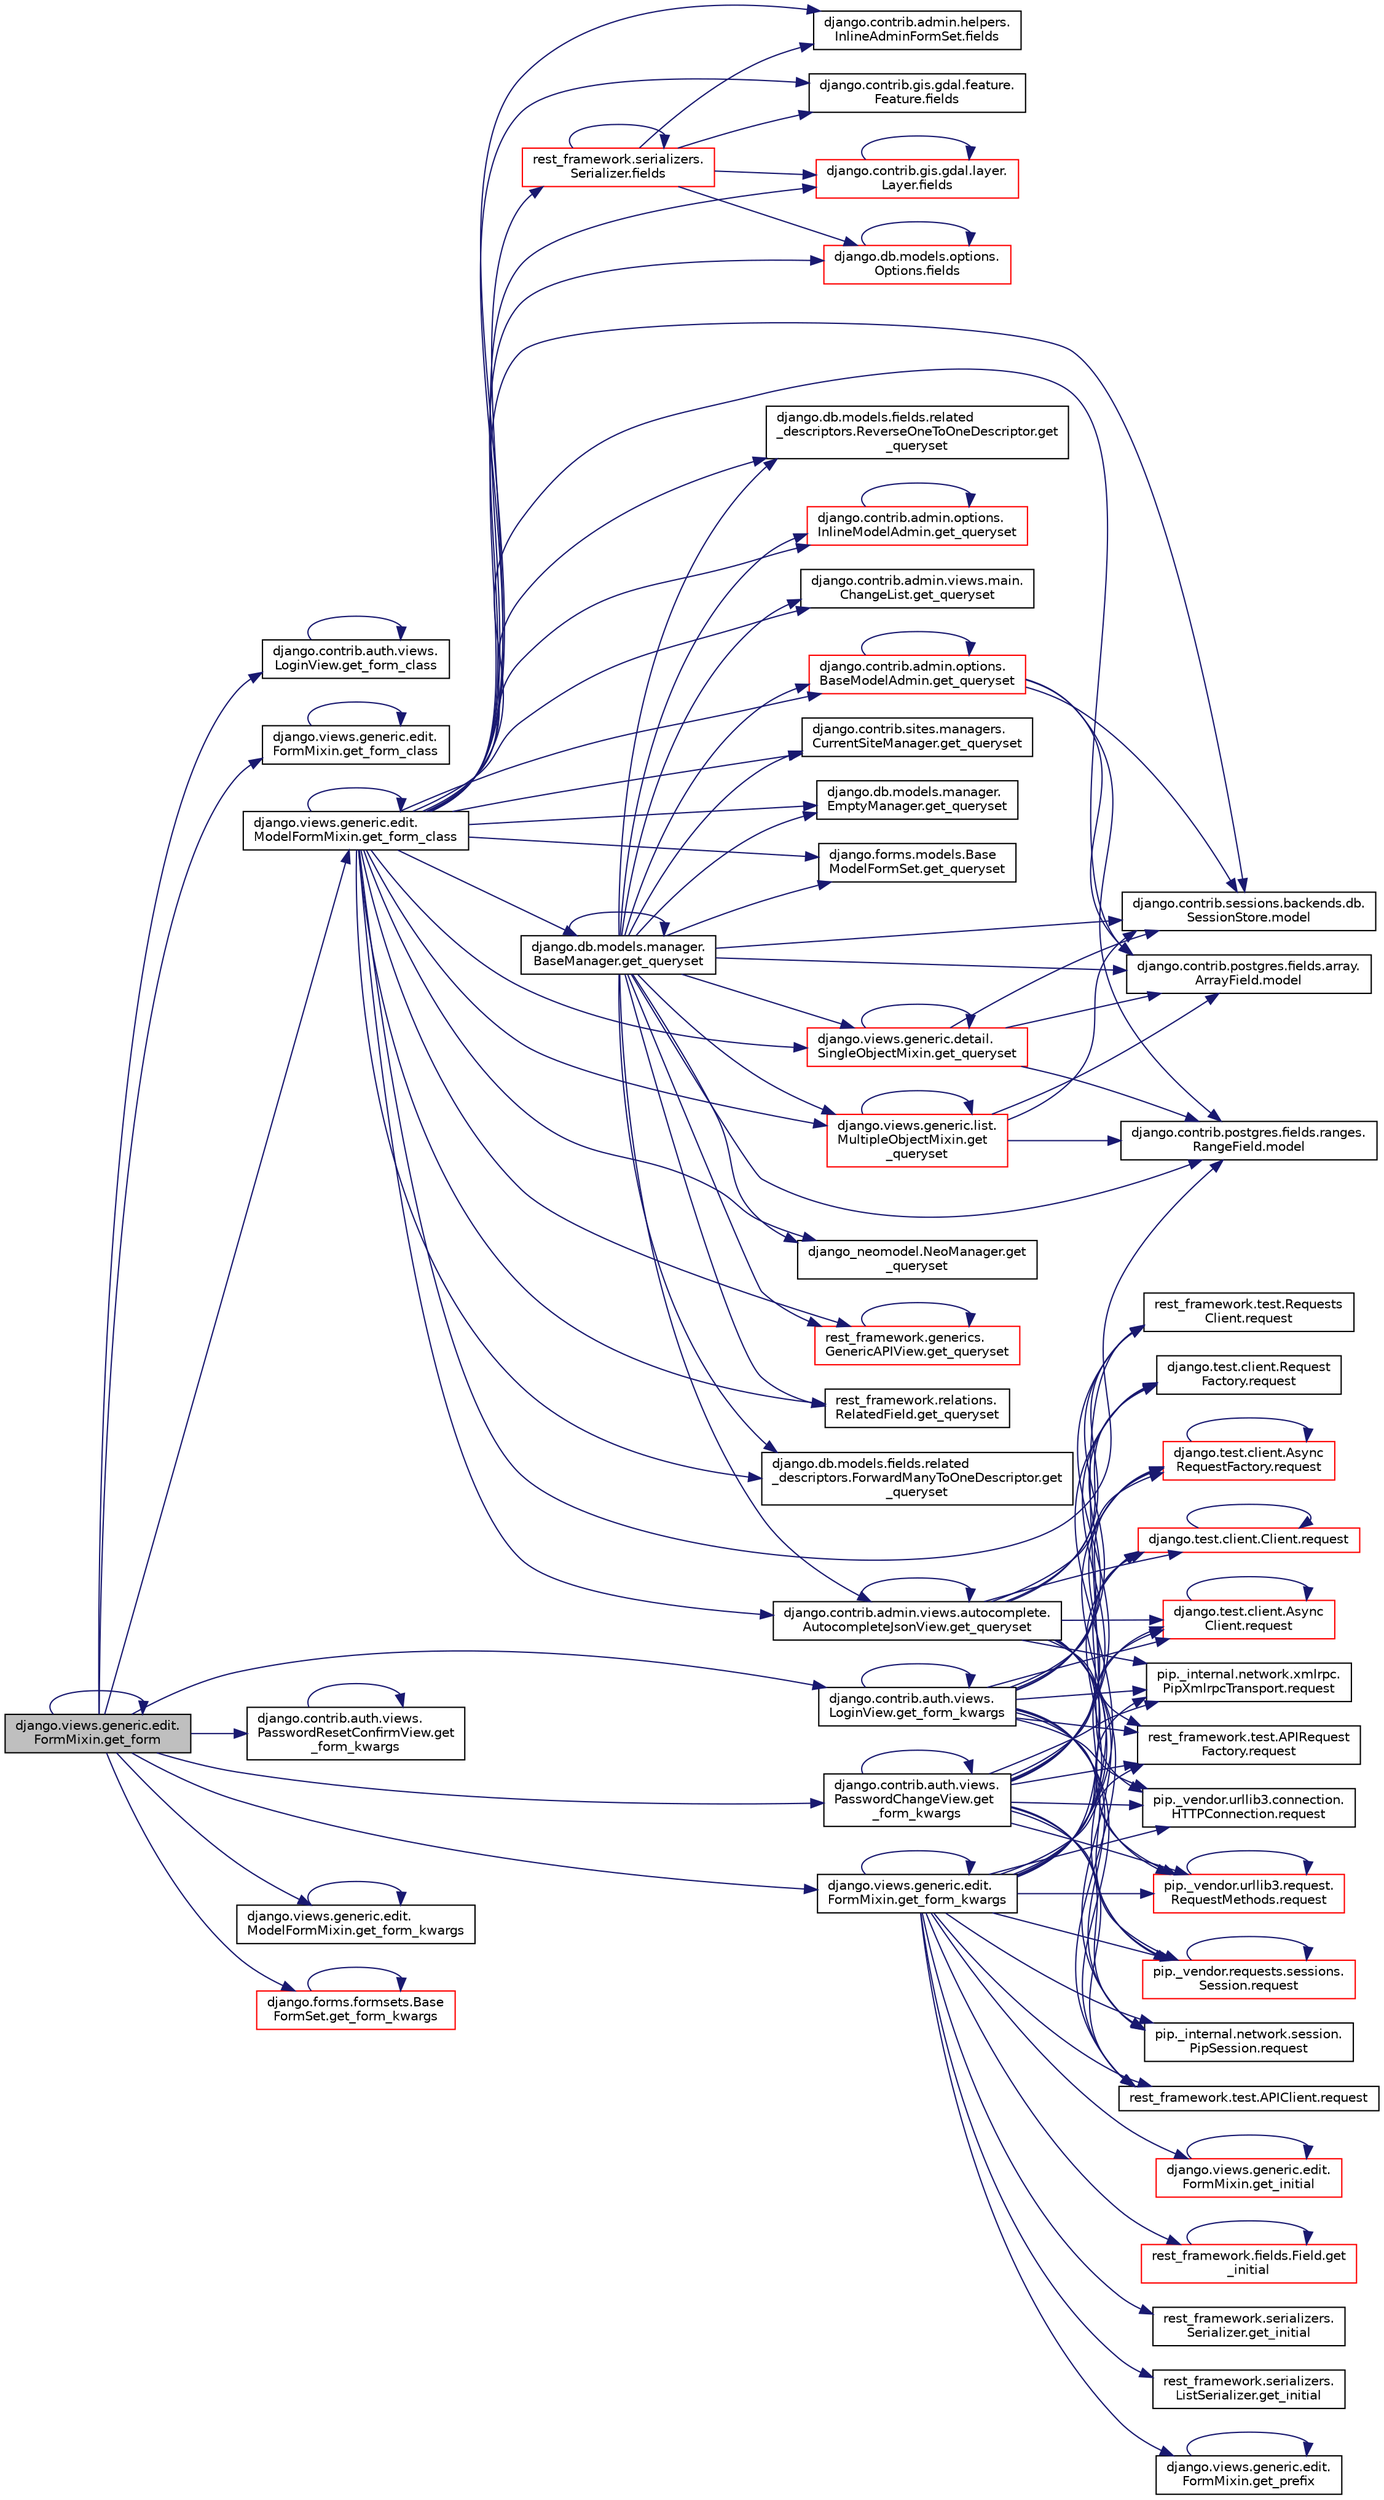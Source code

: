 digraph "django.views.generic.edit.FormMixin.get_form"
{
 // LATEX_PDF_SIZE
  edge [fontname="Helvetica",fontsize="10",labelfontname="Helvetica",labelfontsize="10"];
  node [fontname="Helvetica",fontsize="10",shape=record];
  rankdir="LR";
  Node1 [label="django.views.generic.edit.\lFormMixin.get_form",height=0.2,width=0.4,color="black", fillcolor="grey75", style="filled", fontcolor="black",tooltip=" "];
  Node1 -> Node1 [color="midnightblue",fontsize="10",style="solid",fontname="Helvetica"];
  Node1 -> Node2 [color="midnightblue",fontsize="10",style="solid",fontname="Helvetica"];
  Node2 [label="django.contrib.auth.views.\lLoginView.get_form_class",height=0.2,width=0.4,color="black", fillcolor="white", style="filled",URL="$dd/d60/classdjango_1_1contrib_1_1auth_1_1views_1_1_login_view.html#a265c421bfdf5068a6653c43e11b43e38",tooltip=" "];
  Node2 -> Node2 [color="midnightblue",fontsize="10",style="solid",fontname="Helvetica"];
  Node1 -> Node3 [color="midnightblue",fontsize="10",style="solid",fontname="Helvetica"];
  Node3 [label="django.views.generic.edit.\lFormMixin.get_form_class",height=0.2,width=0.4,color="black", fillcolor="white", style="filled",URL="$df/d6a/classdjango_1_1views_1_1generic_1_1edit_1_1_form_mixin.html#a9d5bf20e41415e95630dc370223da2f5",tooltip=" "];
  Node3 -> Node3 [color="midnightblue",fontsize="10",style="solid",fontname="Helvetica"];
  Node1 -> Node4 [color="midnightblue",fontsize="10",style="solid",fontname="Helvetica"];
  Node4 [label="django.views.generic.edit.\lModelFormMixin.get_form_class",height=0.2,width=0.4,color="black", fillcolor="white", style="filled",URL="$d9/de4/classdjango_1_1views_1_1generic_1_1edit_1_1_model_form_mixin.html#ab5f7deaff78cbca18e8d853aa6500f68",tooltip=" "];
  Node4 -> Node5 [color="midnightblue",fontsize="10",style="solid",fontname="Helvetica"];
  Node5 [label="django.contrib.admin.helpers.\lInlineAdminFormSet.fields",height=0.2,width=0.4,color="black", fillcolor="white", style="filled",URL="$db/d43/classdjango_1_1contrib_1_1admin_1_1helpers_1_1_inline_admin_form_set.html#a05da4b8d8905c6773882ad9d9219e56f",tooltip=" "];
  Node4 -> Node6 [color="midnightblue",fontsize="10",style="solid",fontname="Helvetica"];
  Node6 [label="django.contrib.gis.gdal.feature.\lFeature.fields",height=0.2,width=0.4,color="black", fillcolor="white", style="filled",URL="$db/d34/classdjango_1_1contrib_1_1gis_1_1gdal_1_1feature_1_1_feature.html#a8cfc80966af7ca71369fc1b2c511f7d2",tooltip=" "];
  Node4 -> Node7 [color="midnightblue",fontsize="10",style="solid",fontname="Helvetica"];
  Node7 [label="django.contrib.gis.gdal.layer.\lLayer.fields",height=0.2,width=0.4,color="red", fillcolor="white", style="filled",URL="$d9/d84/classdjango_1_1contrib_1_1gis_1_1gdal_1_1layer_1_1_layer.html#a6343afa888079fc224c68c4d69d0ae4c",tooltip=" "];
  Node7 -> Node7 [color="midnightblue",fontsize="10",style="solid",fontname="Helvetica"];
  Node4 -> Node10 [color="midnightblue",fontsize="10",style="solid",fontname="Helvetica"];
  Node10 [label="django.db.models.options.\lOptions.fields",height=0.2,width=0.4,color="red", fillcolor="white", style="filled",URL="$d4/d60/classdjango_1_1db_1_1models_1_1options_1_1_options.html#aad34b611171b74c47280b50bd350a7b5",tooltip=" "];
  Node10 -> Node10 [color="midnightblue",fontsize="10",style="solid",fontname="Helvetica"];
  Node4 -> Node18 [color="midnightblue",fontsize="10",style="solid",fontname="Helvetica"];
  Node18 [label="rest_framework.serializers.\lSerializer.fields",height=0.2,width=0.4,color="red", fillcolor="white", style="filled",URL="$de/daf/classrest__framework_1_1serializers_1_1_serializer.html#a304b94e9bf70334bb75af37586bb82fd",tooltip=" "];
  Node18 -> Node5 [color="midnightblue",fontsize="10",style="solid",fontname="Helvetica"];
  Node18 -> Node6 [color="midnightblue",fontsize="10",style="solid",fontname="Helvetica"];
  Node18 -> Node7 [color="midnightblue",fontsize="10",style="solid",fontname="Helvetica"];
  Node18 -> Node10 [color="midnightblue",fontsize="10",style="solid",fontname="Helvetica"];
  Node18 -> Node18 [color="midnightblue",fontsize="10",style="solid",fontname="Helvetica"];
  Node4 -> Node4 [color="midnightblue",fontsize="10",style="solid",fontname="Helvetica"];
  Node4 -> Node41 [color="midnightblue",fontsize="10",style="solid",fontname="Helvetica"];
  Node41 [label="django.contrib.admin.views.autocomplete.\lAutocompleteJsonView.get_queryset",height=0.2,width=0.4,color="black", fillcolor="white", style="filled",URL="$d5/d24/classdjango_1_1contrib_1_1admin_1_1views_1_1autocomplete_1_1_autocomplete_json_view.html#aeba422d947101bce361f0fd32ff7d4d4",tooltip=" "];
  Node41 -> Node41 [color="midnightblue",fontsize="10",style="solid",fontname="Helvetica"];
  Node41 -> Node42 [color="midnightblue",fontsize="10",style="solid",fontname="Helvetica"];
  Node42 [label="django.test.client.Request\lFactory.request",height=0.2,width=0.4,color="black", fillcolor="white", style="filled",URL="$db/d7f/classdjango_1_1test_1_1client_1_1_request_factory.html#a12550839ba4cbabcf38bff0d2ff69f0a",tooltip=" "];
  Node41 -> Node43 [color="midnightblue",fontsize="10",style="solid",fontname="Helvetica"];
  Node43 [label="django.test.client.Async\lRequestFactory.request",height=0.2,width=0.4,color="red", fillcolor="white", style="filled",URL="$d6/de5/classdjango_1_1test_1_1client_1_1_async_request_factory.html#a8dcee74bc0f05203aa2aa2aad95555a9",tooltip=" "];
  Node43 -> Node43 [color="midnightblue",fontsize="10",style="solid",fontname="Helvetica"];
  Node41 -> Node45 [color="midnightblue",fontsize="10",style="solid",fontname="Helvetica"];
  Node45 [label="django.test.client.Client.request",height=0.2,width=0.4,color="red", fillcolor="white", style="filled",URL="$d2/d2e/classdjango_1_1test_1_1client_1_1_client.html#a4b25cead120a234c08a522e016cb6138",tooltip=" "];
  Node45 -> Node45 [color="midnightblue",fontsize="10",style="solid",fontname="Helvetica"];
  Node41 -> Node50 [color="midnightblue",fontsize="10",style="solid",fontname="Helvetica"];
  Node50 [label="django.test.client.Async\lClient.request",height=0.2,width=0.4,color="red", fillcolor="white", style="filled",URL="$d9/dd7/classdjango_1_1test_1_1client_1_1_async_client.html#a38330cfdf01cb69d3dd0bdb8b9777bd9",tooltip=" "];
  Node50 -> Node50 [color="midnightblue",fontsize="10",style="solid",fontname="Helvetica"];
  Node41 -> Node51 [color="midnightblue",fontsize="10",style="solid",fontname="Helvetica"];
  Node51 [label="pip._internal.network.xmlrpc.\lPipXmlrpcTransport.request",height=0.2,width=0.4,color="black", fillcolor="white", style="filled",URL="$dd/d8a/classpip_1_1__internal_1_1network_1_1xmlrpc_1_1_pip_xmlrpc_transport.html#adb84317dcc522d845a56ce9cc4f82522",tooltip=" "];
  Node41 -> Node52 [color="midnightblue",fontsize="10",style="solid",fontname="Helvetica"];
  Node52 [label="rest_framework.test.APIRequest\lFactory.request",height=0.2,width=0.4,color="black", fillcolor="white", style="filled",URL="$da/d3c/classrest__framework_1_1test_1_1_a_p_i_request_factory.html#abd5931aada009b9fb1f1577613acd058",tooltip=" "];
  Node41 -> Node53 [color="midnightblue",fontsize="10",style="solid",fontname="Helvetica"];
  Node53 [label="pip._vendor.urllib3.connection.\lHTTPConnection.request",height=0.2,width=0.4,color="black", fillcolor="white", style="filled",URL="$d2/d75/classpip_1_1__vendor_1_1urllib3_1_1connection_1_1_h_t_t_p_connection.html#ae44707607a133fa0d27085cc2ea9ef85",tooltip=" "];
  Node41 -> Node54 [color="midnightblue",fontsize="10",style="solid",fontname="Helvetica"];
  Node54 [label="pip._vendor.urllib3.request.\lRequestMethods.request",height=0.2,width=0.4,color="red", fillcolor="white", style="filled",URL="$de/d48/classpip_1_1__vendor_1_1urllib3_1_1request_1_1_request_methods.html#a875ca454fac77c856bdf0cbe44f8fb64",tooltip=" "];
  Node54 -> Node54 [color="midnightblue",fontsize="10",style="solid",fontname="Helvetica"];
  Node41 -> Node85 [color="midnightblue",fontsize="10",style="solid",fontname="Helvetica"];
  Node85 [label="pip._vendor.requests.sessions.\lSession.request",height=0.2,width=0.4,color="red", fillcolor="white", style="filled",URL="$da/de9/classpip_1_1__vendor_1_1requests_1_1sessions_1_1_session.html#a718b60e99280c6ef1a346cb6dc0a90c8",tooltip=" "];
  Node85 -> Node85 [color="midnightblue",fontsize="10",style="solid",fontname="Helvetica"];
  Node41 -> Node512 [color="midnightblue",fontsize="10",style="solid",fontname="Helvetica"];
  Node512 [label="pip._internal.network.session.\lPipSession.request",height=0.2,width=0.4,color="black", fillcolor="white", style="filled",URL="$d9/dc2/classpip_1_1__internal_1_1network_1_1session_1_1_pip_session.html#a9c968f2f764cbd41db6684fafb5b1e6a",tooltip=" "];
  Node41 -> Node510 [color="midnightblue",fontsize="10",style="solid",fontname="Helvetica"];
  Node510 [label="rest_framework.test.APIClient.request",height=0.2,width=0.4,color="black", fillcolor="white", style="filled",URL="$da/d51/classrest__framework_1_1test_1_1_a_p_i_client.html#a77b55b2a0a90921243b61303fc37e59d",tooltip=" "];
  Node41 -> Node511 [color="midnightblue",fontsize="10",style="solid",fontname="Helvetica"];
  Node511 [label="rest_framework.test.Requests\lClient.request",height=0.2,width=0.4,color="black", fillcolor="white", style="filled",URL="$de/dc8/classrest__framework_1_1test_1_1_requests_client.html#ae6de53b1244ae8817b8bf8d6838b72ba",tooltip=" "];
  Node4 -> Node752 [color="midnightblue",fontsize="10",style="solid",fontname="Helvetica"];
  Node752 [label="django.contrib.sites.managers.\lCurrentSiteManager.get_queryset",height=0.2,width=0.4,color="black", fillcolor="white", style="filled",URL="$dd/d05/classdjango_1_1contrib_1_1sites_1_1managers_1_1_current_site_manager.html#a62f5f3f9f1b932f3bcd36601d46e7509",tooltip=" "];
  Node4 -> Node753 [color="midnightblue",fontsize="10",style="solid",fontname="Helvetica"];
  Node753 [label="django.db.models.manager.\lBaseManager.get_queryset",height=0.2,width=0.4,color="black", fillcolor="white", style="filled",URL="$d1/d1c/classdjango_1_1db_1_1models_1_1manager_1_1_base_manager.html#af0391e929a911c2647412e6e030c28e8",tooltip="PROXIES TO QUERYSET #."];
  Node753 -> Node41 [color="midnightblue",fontsize="10",style="solid",fontname="Helvetica"];
  Node753 -> Node752 [color="midnightblue",fontsize="10",style="solid",fontname="Helvetica"];
  Node753 -> Node753 [color="midnightblue",fontsize="10",style="solid",fontname="Helvetica"];
  Node753 -> Node754 [color="midnightblue",fontsize="10",style="solid",fontname="Helvetica"];
  Node754 [label="django.db.models.manager.\lEmptyManager.get_queryset",height=0.2,width=0.4,color="black", fillcolor="white", style="filled",URL="$d6/da8/classdjango_1_1db_1_1models_1_1manager_1_1_empty_manager.html#a0a5e7cb6efe5e4cb3b15779cf64d1537",tooltip=" "];
  Node753 -> Node755 [color="midnightblue",fontsize="10",style="solid",fontname="Helvetica"];
  Node755 [label="django.forms.models.Base\lModelFormSet.get_queryset",height=0.2,width=0.4,color="black", fillcolor="white", style="filled",URL="$d5/d31/classdjango_1_1forms_1_1models_1_1_base_model_form_set.html#a0ac048453b4a14ff61ebb6c072c29e7e",tooltip=" "];
  Node753 -> Node756 [color="midnightblue",fontsize="10",style="solid",fontname="Helvetica"];
  Node756 [label="django.views.generic.detail.\lSingleObjectMixin.get_queryset",height=0.2,width=0.4,color="red", fillcolor="white", style="filled",URL="$d2/d8d/classdjango_1_1views_1_1generic_1_1detail_1_1_single_object_mixin.html#a7471c8ca174db55504da01b1a06cc5ba",tooltip=" "];
  Node756 -> Node756 [color="midnightblue",fontsize="10",style="solid",fontname="Helvetica"];
  Node756 -> Node14 [color="midnightblue",fontsize="10",style="solid",fontname="Helvetica"];
  Node14 [label="django.contrib.postgres.fields.array.\lArrayField.model",height=0.2,width=0.4,color="black", fillcolor="white", style="filled",URL="$dc/ddf/classdjango_1_1contrib_1_1postgres_1_1fields_1_1array_1_1_array_field.html#a43ec884d709f829e50c6881dc369ce94",tooltip=" "];
  Node756 -> Node15 [color="midnightblue",fontsize="10",style="solid",fontname="Helvetica"];
  Node15 [label="django.contrib.postgres.fields.ranges.\lRangeField.model",height=0.2,width=0.4,color="black", fillcolor="white", style="filled",URL="$d5/d99/classdjango_1_1contrib_1_1postgres_1_1fields_1_1ranges_1_1_range_field.html#a5f5cfd6917f141914484d606279cf20a",tooltip=" "];
  Node756 -> Node16 [color="midnightblue",fontsize="10",style="solid",fontname="Helvetica"];
  Node16 [label="django.contrib.sessions.backends.db.\lSessionStore.model",height=0.2,width=0.4,color="black", fillcolor="white", style="filled",URL="$d2/d1a/classdjango_1_1contrib_1_1sessions_1_1backends_1_1db_1_1_session_store.html#a9b2f42869f296eab5fab4dd5867285df",tooltip=" "];
  Node753 -> Node758 [color="midnightblue",fontsize="10",style="solid",fontname="Helvetica"];
  Node758 [label="django.views.generic.list.\lMultipleObjectMixin.get\l_queryset",height=0.2,width=0.4,color="red", fillcolor="white", style="filled",URL="$dc/db8/classdjango_1_1views_1_1generic_1_1list_1_1_multiple_object_mixin.html#ad98185a338be30a3a7327fbb7c3b4a1a",tooltip=" "];
  Node758 -> Node758 [color="midnightblue",fontsize="10",style="solid",fontname="Helvetica"];
  Node758 -> Node14 [color="midnightblue",fontsize="10",style="solid",fontname="Helvetica"];
  Node758 -> Node15 [color="midnightblue",fontsize="10",style="solid",fontname="Helvetica"];
  Node758 -> Node16 [color="midnightblue",fontsize="10",style="solid",fontname="Helvetica"];
  Node753 -> Node763 [color="midnightblue",fontsize="10",style="solid",fontname="Helvetica"];
  Node763 [label="django_neomodel.NeoManager.get\l_queryset",height=0.2,width=0.4,color="black", fillcolor="white", style="filled",URL="$da/d60/classdjango__neomodel_1_1_neo_manager.html#a7e3562da1326a56612c8d989803cf747",tooltip=" "];
  Node753 -> Node764 [color="midnightblue",fontsize="10",style="solid",fontname="Helvetica"];
  Node764 [label="rest_framework.generics.\lGenericAPIView.get_queryset",height=0.2,width=0.4,color="red", fillcolor="white", style="filled",URL="$d9/d8f/classrest__framework_1_1generics_1_1_generic_a_p_i_view.html#a944b66f9ec49a9d053f34f77f22074da",tooltip=" "];
  Node764 -> Node764 [color="midnightblue",fontsize="10",style="solid",fontname="Helvetica"];
  Node753 -> Node765 [color="midnightblue",fontsize="10",style="solid",fontname="Helvetica"];
  Node765 [label="rest_framework.relations.\lRelatedField.get_queryset",height=0.2,width=0.4,color="black", fillcolor="white", style="filled",URL="$d4/d5c/classrest__framework_1_1relations_1_1_related_field.html#ab7b694008ab6552b950b0b1322d5fad1",tooltip=" "];
  Node753 -> Node766 [color="midnightblue",fontsize="10",style="solid",fontname="Helvetica"];
  Node766 [label="django.db.models.fields.related\l_descriptors.ForwardManyToOneDescriptor.get\l_queryset",height=0.2,width=0.4,color="black", fillcolor="white", style="filled",URL="$d8/d45/classdjango_1_1db_1_1models_1_1fields_1_1related__descriptors_1_1_forward_many_to_one_descriptor.html#a36718f48e6763e2926e8397e318e1322",tooltip=" "];
  Node753 -> Node767 [color="midnightblue",fontsize="10",style="solid",fontname="Helvetica"];
  Node767 [label="django.db.models.fields.related\l_descriptors.ReverseOneToOneDescriptor.get\l_queryset",height=0.2,width=0.4,color="black", fillcolor="white", style="filled",URL="$da/d7c/classdjango_1_1db_1_1models_1_1fields_1_1related__descriptors_1_1_reverse_one_to_one_descriptor.html#afb05e6f36e1366af21cb7ee1fa654cd7",tooltip=" "];
  Node753 -> Node768 [color="midnightblue",fontsize="10",style="solid",fontname="Helvetica"];
  Node768 [label="django.contrib.admin.options.\lBaseModelAdmin.get_queryset",height=0.2,width=0.4,color="red", fillcolor="white", style="filled",URL="$d3/dd6/classdjango_1_1contrib_1_1admin_1_1options_1_1_base_model_admin.html#a9dc124c9d075b1782f0338dd500ec940",tooltip=" "];
  Node768 -> Node768 [color="midnightblue",fontsize="10",style="solid",fontname="Helvetica"];
  Node768 -> Node14 [color="midnightblue",fontsize="10",style="solid",fontname="Helvetica"];
  Node768 -> Node15 [color="midnightblue",fontsize="10",style="solid",fontname="Helvetica"];
  Node768 -> Node16 [color="midnightblue",fontsize="10",style="solid",fontname="Helvetica"];
  Node753 -> Node769 [color="midnightblue",fontsize="10",style="solid",fontname="Helvetica"];
  Node769 [label="django.contrib.admin.options.\lInlineModelAdmin.get_queryset",height=0.2,width=0.4,color="red", fillcolor="white", style="filled",URL="$db/dbb/classdjango_1_1contrib_1_1admin_1_1options_1_1_inline_model_admin.html#adac95e1d43e73c3c82981ad56f2d62e2",tooltip=" "];
  Node769 -> Node769 [color="midnightblue",fontsize="10",style="solid",fontname="Helvetica"];
  Node753 -> Node771 [color="midnightblue",fontsize="10",style="solid",fontname="Helvetica"];
  Node771 [label="django.contrib.admin.views.main.\lChangeList.get_queryset",height=0.2,width=0.4,color="black", fillcolor="white", style="filled",URL="$d7/d58/classdjango_1_1contrib_1_1admin_1_1views_1_1main_1_1_change_list.html#a41f8c78806f49d2ff9e3857f046de3fb",tooltip=" "];
  Node753 -> Node14 [color="midnightblue",fontsize="10",style="solid",fontname="Helvetica"];
  Node753 -> Node15 [color="midnightblue",fontsize="10",style="solid",fontname="Helvetica"];
  Node753 -> Node16 [color="midnightblue",fontsize="10",style="solid",fontname="Helvetica"];
  Node4 -> Node754 [color="midnightblue",fontsize="10",style="solid",fontname="Helvetica"];
  Node4 -> Node755 [color="midnightblue",fontsize="10",style="solid",fontname="Helvetica"];
  Node4 -> Node756 [color="midnightblue",fontsize="10",style="solid",fontname="Helvetica"];
  Node4 -> Node758 [color="midnightblue",fontsize="10",style="solid",fontname="Helvetica"];
  Node4 -> Node763 [color="midnightblue",fontsize="10",style="solid",fontname="Helvetica"];
  Node4 -> Node764 [color="midnightblue",fontsize="10",style="solid",fontname="Helvetica"];
  Node4 -> Node765 [color="midnightblue",fontsize="10",style="solid",fontname="Helvetica"];
  Node4 -> Node766 [color="midnightblue",fontsize="10",style="solid",fontname="Helvetica"];
  Node4 -> Node767 [color="midnightblue",fontsize="10",style="solid",fontname="Helvetica"];
  Node4 -> Node768 [color="midnightblue",fontsize="10",style="solid",fontname="Helvetica"];
  Node4 -> Node769 [color="midnightblue",fontsize="10",style="solid",fontname="Helvetica"];
  Node4 -> Node771 [color="midnightblue",fontsize="10",style="solid",fontname="Helvetica"];
  Node4 -> Node14 [color="midnightblue",fontsize="10",style="solid",fontname="Helvetica"];
  Node4 -> Node15 [color="midnightblue",fontsize="10",style="solid",fontname="Helvetica"];
  Node4 -> Node16 [color="midnightblue",fontsize="10",style="solid",fontname="Helvetica"];
  Node1 -> Node994 [color="midnightblue",fontsize="10",style="solid",fontname="Helvetica"];
  Node994 [label="django.contrib.auth.views.\lLoginView.get_form_kwargs",height=0.2,width=0.4,color="black", fillcolor="white", style="filled",URL="$dd/d60/classdjango_1_1contrib_1_1auth_1_1views_1_1_login_view.html#acfe4d8339fbf103b4d0a3ab00ca515cb",tooltip=" "];
  Node994 -> Node994 [color="midnightblue",fontsize="10",style="solid",fontname="Helvetica"];
  Node994 -> Node51 [color="midnightblue",fontsize="10",style="solid",fontname="Helvetica"];
  Node994 -> Node52 [color="midnightblue",fontsize="10",style="solid",fontname="Helvetica"];
  Node994 -> Node42 [color="midnightblue",fontsize="10",style="solid",fontname="Helvetica"];
  Node994 -> Node43 [color="midnightblue",fontsize="10",style="solid",fontname="Helvetica"];
  Node994 -> Node45 [color="midnightblue",fontsize="10",style="solid",fontname="Helvetica"];
  Node994 -> Node50 [color="midnightblue",fontsize="10",style="solid",fontname="Helvetica"];
  Node994 -> Node53 [color="midnightblue",fontsize="10",style="solid",fontname="Helvetica"];
  Node994 -> Node54 [color="midnightblue",fontsize="10",style="solid",fontname="Helvetica"];
  Node994 -> Node85 [color="midnightblue",fontsize="10",style="solid",fontname="Helvetica"];
  Node994 -> Node512 [color="midnightblue",fontsize="10",style="solid",fontname="Helvetica"];
  Node994 -> Node510 [color="midnightblue",fontsize="10",style="solid",fontname="Helvetica"];
  Node994 -> Node511 [color="midnightblue",fontsize="10",style="solid",fontname="Helvetica"];
  Node1 -> Node995 [color="midnightblue",fontsize="10",style="solid",fontname="Helvetica"];
  Node995 [label="django.contrib.auth.views.\lPasswordResetConfirmView.get\l_form_kwargs",height=0.2,width=0.4,color="black", fillcolor="white", style="filled",URL="$da/d2d/classdjango_1_1contrib_1_1auth_1_1views_1_1_password_reset_confirm_view.html#a98c2c808d29b0e81720825d01c0d0de3",tooltip=" "];
  Node995 -> Node995 [color="midnightblue",fontsize="10",style="solid",fontname="Helvetica"];
  Node1 -> Node996 [color="midnightblue",fontsize="10",style="solid",fontname="Helvetica"];
  Node996 [label="django.contrib.auth.views.\lPasswordChangeView.get\l_form_kwargs",height=0.2,width=0.4,color="black", fillcolor="white", style="filled",URL="$d6/de8/classdjango_1_1contrib_1_1auth_1_1views_1_1_password_change_view.html#a819ee3cbfcf3ce40a8a1aa66bef97850",tooltip=" "];
  Node996 -> Node996 [color="midnightblue",fontsize="10",style="solid",fontname="Helvetica"];
  Node996 -> Node51 [color="midnightblue",fontsize="10",style="solid",fontname="Helvetica"];
  Node996 -> Node52 [color="midnightblue",fontsize="10",style="solid",fontname="Helvetica"];
  Node996 -> Node42 [color="midnightblue",fontsize="10",style="solid",fontname="Helvetica"];
  Node996 -> Node43 [color="midnightblue",fontsize="10",style="solid",fontname="Helvetica"];
  Node996 -> Node45 [color="midnightblue",fontsize="10",style="solid",fontname="Helvetica"];
  Node996 -> Node50 [color="midnightblue",fontsize="10",style="solid",fontname="Helvetica"];
  Node996 -> Node53 [color="midnightblue",fontsize="10",style="solid",fontname="Helvetica"];
  Node996 -> Node54 [color="midnightblue",fontsize="10",style="solid",fontname="Helvetica"];
  Node996 -> Node85 [color="midnightblue",fontsize="10",style="solid",fontname="Helvetica"];
  Node996 -> Node512 [color="midnightblue",fontsize="10",style="solid",fontname="Helvetica"];
  Node996 -> Node510 [color="midnightblue",fontsize="10",style="solid",fontname="Helvetica"];
  Node996 -> Node511 [color="midnightblue",fontsize="10",style="solid",fontname="Helvetica"];
  Node1 -> Node997 [color="midnightblue",fontsize="10",style="solid",fontname="Helvetica"];
  Node997 [label="django.views.generic.edit.\lFormMixin.get_form_kwargs",height=0.2,width=0.4,color="black", fillcolor="white", style="filled",URL="$df/d6a/classdjango_1_1views_1_1generic_1_1edit_1_1_form_mixin.html#a39553a35fb3f5f55c90d9f6355a57b78",tooltip=" "];
  Node997 -> Node997 [color="midnightblue",fontsize="10",style="solid",fontname="Helvetica"];
  Node997 -> Node998 [color="midnightblue",fontsize="10",style="solid",fontname="Helvetica"];
  Node998 [label="django.views.generic.edit.\lFormMixin.get_initial",height=0.2,width=0.4,color="red", fillcolor="white", style="filled",URL="$df/d6a/classdjango_1_1views_1_1generic_1_1edit_1_1_form_mixin.html#ab814b4070196cb0e417553372b9852cf",tooltip=" "];
  Node998 -> Node998 [color="midnightblue",fontsize="10",style="solid",fontname="Helvetica"];
  Node997 -> Node1019 [color="midnightblue",fontsize="10",style="solid",fontname="Helvetica"];
  Node1019 [label="rest_framework.fields.Field.get\l_initial",height=0.2,width=0.4,color="red", fillcolor="white", style="filled",URL="$d9/d53/classrest__framework_1_1fields_1_1_field.html#a256c6b4d3978a71f5e6e4417135d59ed",tooltip=" "];
  Node1019 -> Node1019 [color="midnightblue",fontsize="10",style="solid",fontname="Helvetica"];
  Node997 -> Node1020 [color="midnightblue",fontsize="10",style="solid",fontname="Helvetica"];
  Node1020 [label="rest_framework.serializers.\lSerializer.get_initial",height=0.2,width=0.4,color="black", fillcolor="white", style="filled",URL="$de/daf/classrest__framework_1_1serializers_1_1_serializer.html#a09f977fb602ffec285c3d0c21ad5c06a",tooltip=" "];
  Node997 -> Node1021 [color="midnightblue",fontsize="10",style="solid",fontname="Helvetica"];
  Node1021 [label="rest_framework.serializers.\lListSerializer.get_initial",height=0.2,width=0.4,color="black", fillcolor="white", style="filled",URL="$d9/dee/classrest__framework_1_1serializers_1_1_list_serializer.html#a134a6fc6f167760f3578bc8b2889da87",tooltip=" "];
  Node997 -> Node1022 [color="midnightblue",fontsize="10",style="solid",fontname="Helvetica"];
  Node1022 [label="django.views.generic.edit.\lFormMixin.get_prefix",height=0.2,width=0.4,color="black", fillcolor="white", style="filled",URL="$df/d6a/classdjango_1_1views_1_1generic_1_1edit_1_1_form_mixin.html#ad204b54b13386094dd57e94cd32b1dcf",tooltip=" "];
  Node1022 -> Node1022 [color="midnightblue",fontsize="10",style="solid",fontname="Helvetica"];
  Node997 -> Node42 [color="midnightblue",fontsize="10",style="solid",fontname="Helvetica"];
  Node997 -> Node43 [color="midnightblue",fontsize="10",style="solid",fontname="Helvetica"];
  Node997 -> Node45 [color="midnightblue",fontsize="10",style="solid",fontname="Helvetica"];
  Node997 -> Node50 [color="midnightblue",fontsize="10",style="solid",fontname="Helvetica"];
  Node997 -> Node51 [color="midnightblue",fontsize="10",style="solid",fontname="Helvetica"];
  Node997 -> Node512 [color="midnightblue",fontsize="10",style="solid",fontname="Helvetica"];
  Node997 -> Node85 [color="midnightblue",fontsize="10",style="solid",fontname="Helvetica"];
  Node997 -> Node52 [color="midnightblue",fontsize="10",style="solid",fontname="Helvetica"];
  Node997 -> Node53 [color="midnightblue",fontsize="10",style="solid",fontname="Helvetica"];
  Node997 -> Node54 [color="midnightblue",fontsize="10",style="solid",fontname="Helvetica"];
  Node997 -> Node510 [color="midnightblue",fontsize="10",style="solid",fontname="Helvetica"];
  Node997 -> Node511 [color="midnightblue",fontsize="10",style="solid",fontname="Helvetica"];
  Node1 -> Node1023 [color="midnightblue",fontsize="10",style="solid",fontname="Helvetica"];
  Node1023 [label="django.views.generic.edit.\lModelFormMixin.get_form_kwargs",height=0.2,width=0.4,color="black", fillcolor="white", style="filled",URL="$d9/de4/classdjango_1_1views_1_1generic_1_1edit_1_1_model_form_mixin.html#acb84732059397043dfe04440b12ac05b",tooltip=" "];
  Node1023 -> Node1023 [color="midnightblue",fontsize="10",style="solid",fontname="Helvetica"];
  Node1 -> Node1024 [color="midnightblue",fontsize="10",style="solid",fontname="Helvetica"];
  Node1024 [label="django.forms.formsets.Base\lFormSet.get_form_kwargs",height=0.2,width=0.4,color="red", fillcolor="white", style="filled",URL="$d5/d7f/classdjango_1_1forms_1_1formsets_1_1_base_form_set.html#a88de5b295c9504269cae259b3bcefc93",tooltip=" "];
  Node1024 -> Node1024 [color="midnightblue",fontsize="10",style="solid",fontname="Helvetica"];
}
